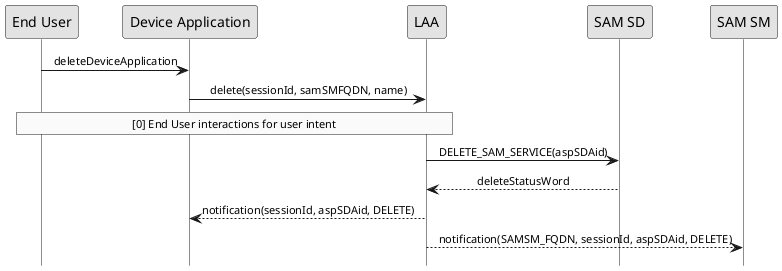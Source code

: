 @startuml

hide footbox
skinparam sequenceMessageAlign center
skinparam sequenceArrowFontSize 11
skinparam noteFontSize 11
skinparam monochrome true
skinparam lifelinestrategy solid
 
"End User" -> "Device Application" : deleteDeviceApplication
"Device Application" -> LAA : delete(sessionId, samSMFQDN, name)

rnote over "LAA", "End User"
     [0] End User interactions for user intent
end rnote
 
"LAA" -> "SAM SD" : DELETE_SAM_SERVICE(aspSDAid) 
"SAM SD" --> LAA : deleteStatusWord

 
LAA --> "Device Application" : notification(sessionId, aspSDAid, DELETE)
 
LAA --> "SAM SM" : notification(SAMSM_FQDN, sessionId, aspSDAid, DELETE)
@enduml
